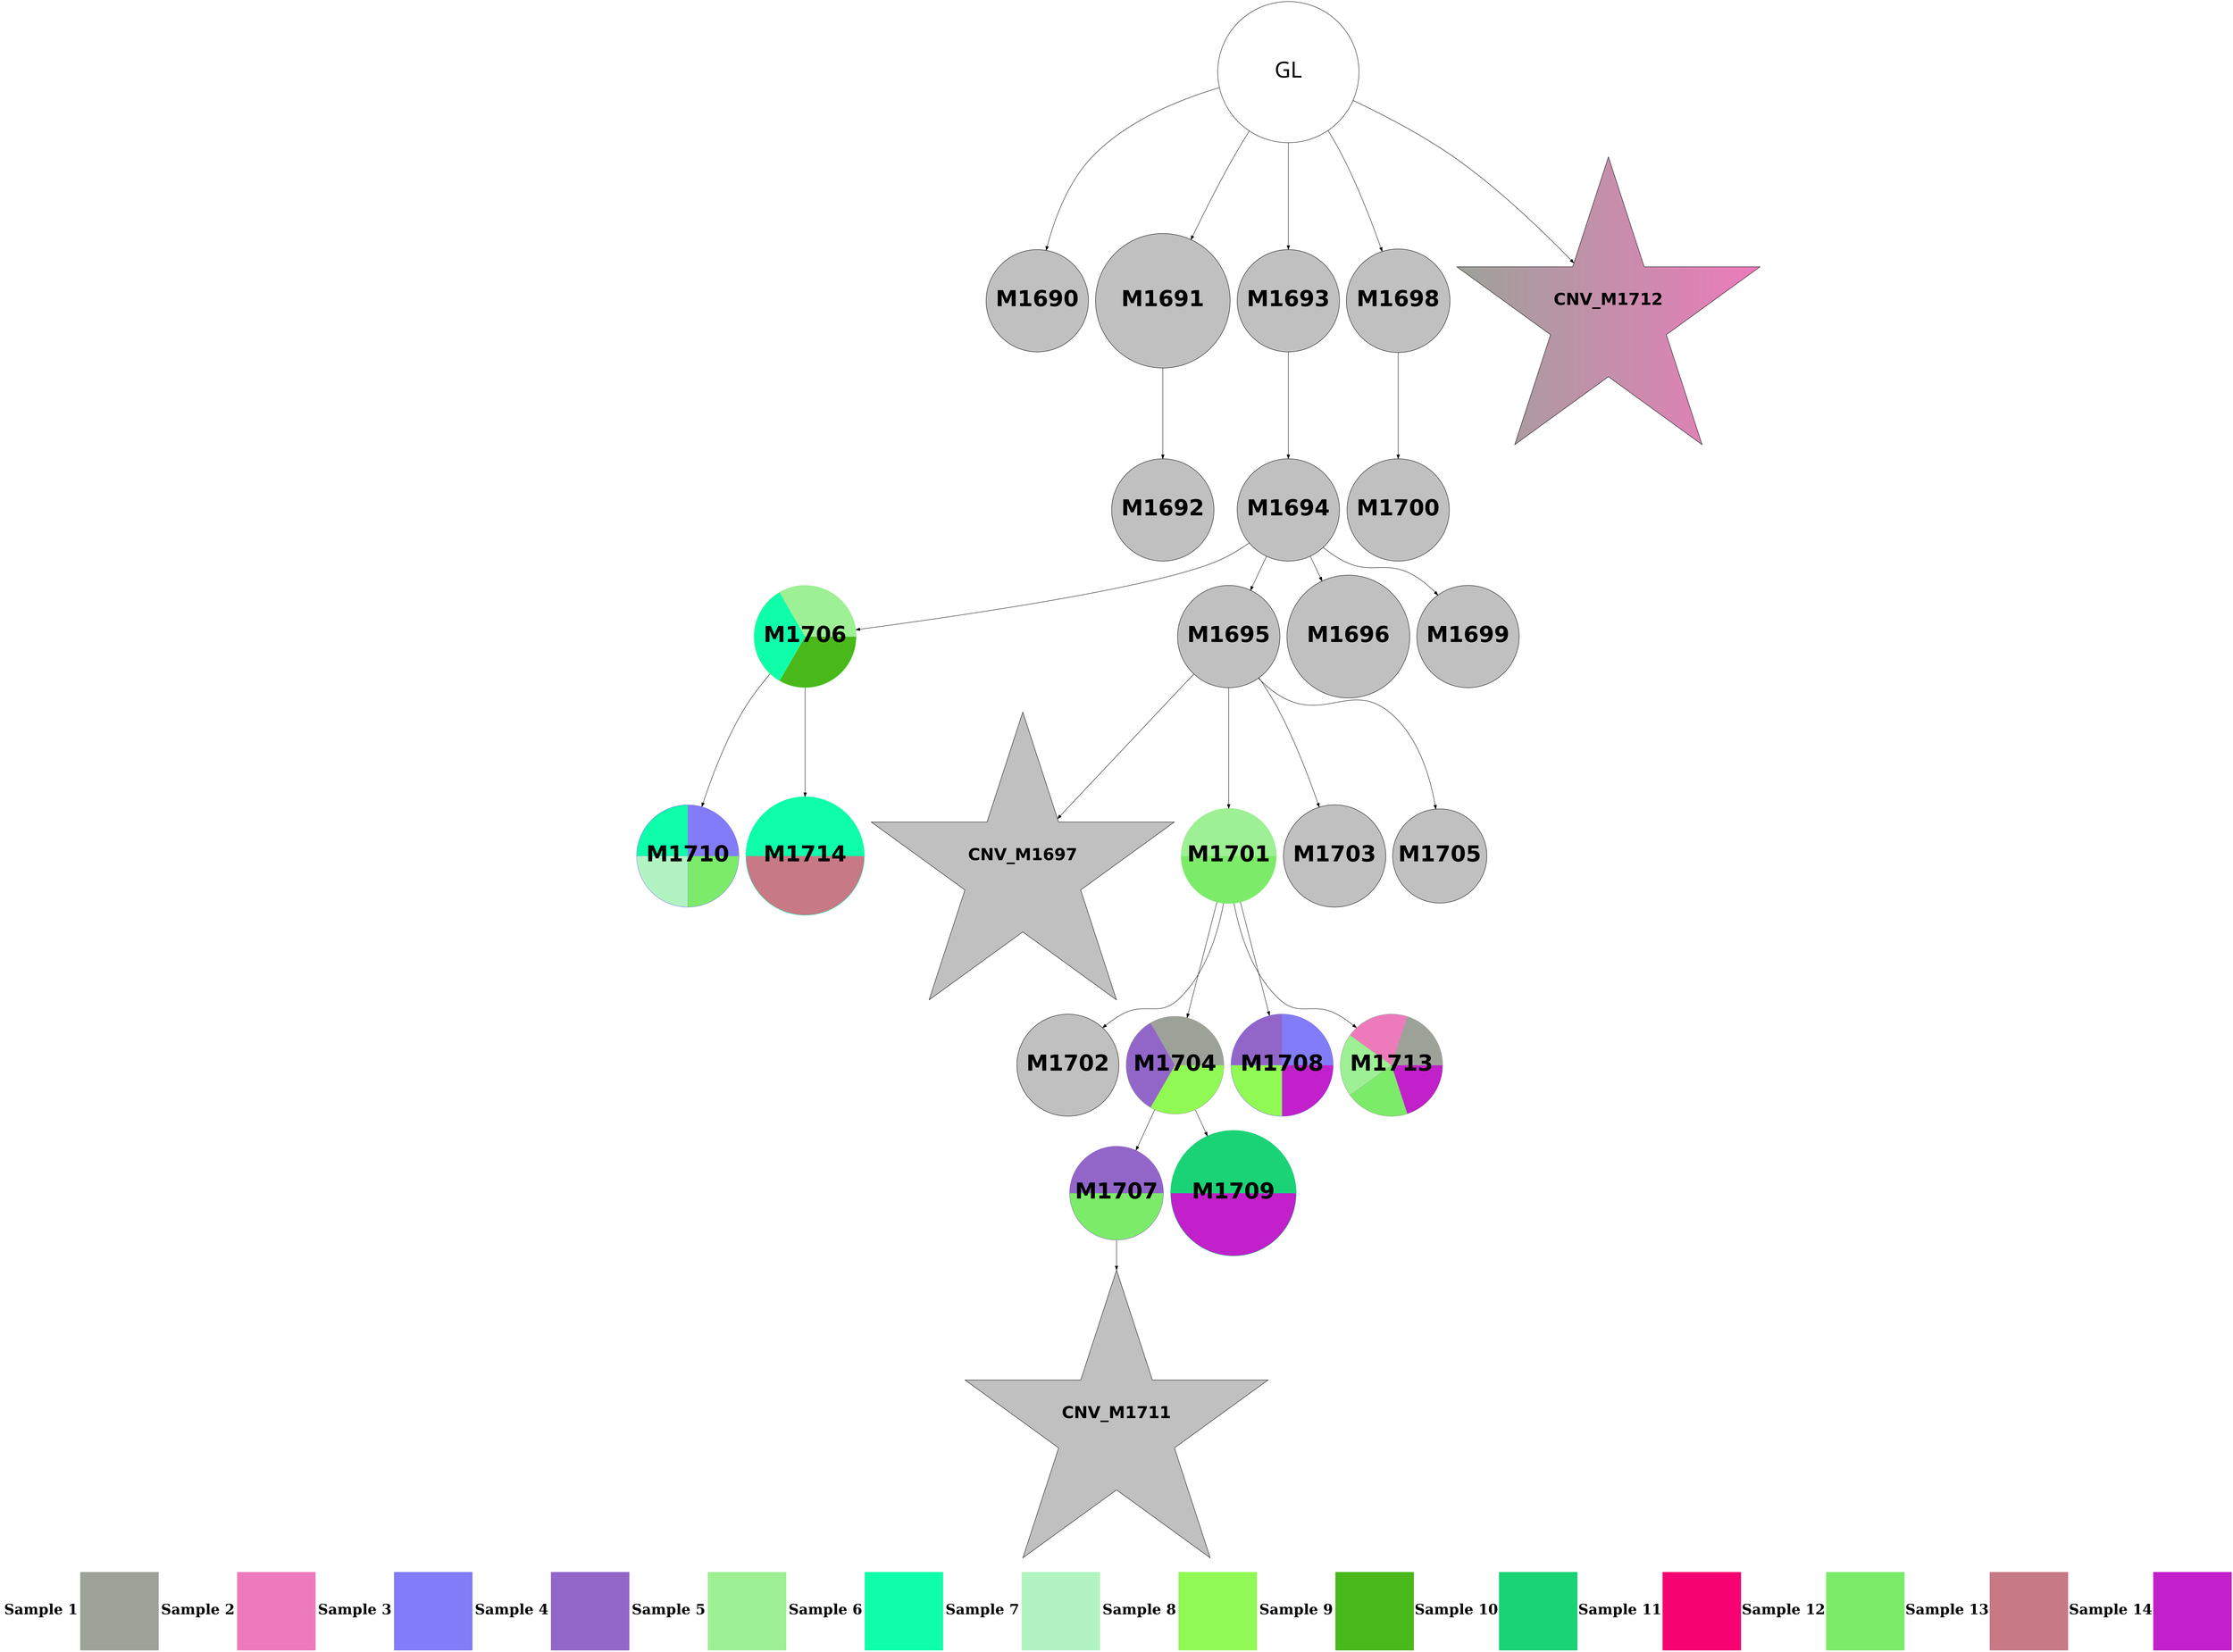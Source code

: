 digraph G { 
rankdir=TB;
1696 -> 1697;
1696 -> 1698;
1696 -> 1700;
1696 -> 1705;
1696 -> 1719;
1713 -> 1717;
1713 -> 1721;
1698 -> 1699;
1714 -> 1718;
1700 -> 1701;
1701 -> 1702;
1701 -> 1703;
1701 -> 1706;
1701 -> 1713;
1702 -> 1704;
1702 -> 1708;
1702 -> 1710;
1702 -> 1712;
1705 -> 1707;
1708 -> 1709;
1708 -> 1711;
1708 -> 1715;
1708 -> 1720;
1711 -> 1714;
1711 -> 1716;
1706 [shape=circle style=filled fillcolor=grey fontname="helvetica-bold" fontsize=56 label="M1699" width=1.12 height=2 ];
1720 [shape=circle style=wedged color="#9da299:#ed7bbc:#9ef094:#7ceb69:#c120ca" fontname="helvetica-bold" fontsize=56 label="M1713" width=0.26 height=2 ];
1702 [shape=circle style=filled fillcolor=grey fontname="helvetica-bold" fontsize=56 label="M1695" width=0.22 height=2 ];
1699 [shape=circle style=filled fillcolor=grey fontname="helvetica-bold" fontsize=56 label="M1692" width=1.02 height=2 ];
1700 [shape=circle style=filled fillcolor=grey fontname="helvetica-bold" fontsize=56 label="M1693" width=1.32 height=2 ];
1704 [shape=star style=filled fillcolor=grey fontname="helvetica-bold" fontsize=42 label="CNV_M1697"];
1715 [shape=circle style=wedged color="#827cf8:#9266c9:#91f953:#c120ca" fontname="helvetica-bold" fontsize=56 label="M1708" width=1.82 height=2 ];
1716 [shape=circle style=wedged color="#1ad376:#c120ca" fontname="helvetica-bold" fontsize=56 label="M1709" width=4.45 height=2 ];
1712 [shape=circle style=filled fillcolor=grey fontname="helvetica-bold" fontsize=56 label="M1705" width=3.34 height=2 ];
1707 [shape=circle style=filled fillcolor=grey fontname="helvetica-bold" fontsize=56 label="M1700" width=0.4 height=2 ];
1711 [shape=circle style=wedged color="#9da299:#9266c9:#91f953" fontname="helvetica-bold" fontsize=56 label="M1704" width=2.39 height=2 ];
1709 [shape=circle style=filled fillcolor=grey fontname="helvetica-bold" fontsize=56 label="M1702" width=3.61 height=2 ];
1698 [shape=circle style=filled fillcolor=grey fontname="helvetica-bold" fontsize=56 label="M1691" width=4.77 height=2 ];
1701 [shape=circle style=filled fillcolor=grey fontname="helvetica-bold" fontsize=56 label="M1694" width=1.56 height=2 ];
1697 [shape=circle style=filled fillcolor=grey fontname="helvetica-bold" fontsize=56 label="M1690" width=1.25 height=2 ];
1705 [shape=circle style=filled fillcolor=grey fontname="helvetica-bold" fontsize=56 label="M1698" width=3.67 height=2 ];
1714 [shape=circle style=wedged color="#9266c9:#7ceb69" fontname="helvetica-bold" fontsize=56 label="M1707" width=3.17 height=2 ];
1708 [shape=circle style=wedged color="#9ef094:#7ceb69" fontname="helvetica-bold" fontsize=56 label="M1701" width=2.86 height=2 ];
1703 [shape=circle style=filled fillcolor=grey fontname="helvetica-bold" fontsize=56 label="M1696" width=4.35 height=2 ];
1718 [shape=star style=filled fillcolor=grey fontname="helvetica-bold" fontsize=42 label="CNV_M1711"];
1713 [shape=circle style=wedged color="#9ef094:#0efeaa:#48b81b" fontname="helvetica-bold" fontsize=56 label="M1706" width=1.66 height=2 ];
1717 [shape=circle style=wedged color="#827cf8:#0efeaa:#b1f4c2:#7ceb69" fontname="helvetica-bold" fontsize=56 label="M1710" width=1.42 height=2 ];
1719 [shape=star style=filled fillcolor="#9da299:#ed7bbc:#f50370" fontname="helvetica-bold" fontsize=42 label="CNV_M1712"];
1721 [shape=circle style=wedged color="#0efeaa:#c77985" fontname="helvetica-bold" fontsize=56 label="M1714" width=4.2 height=2 ];
1696 [label="GL" fontname="arial-bold" fontsize=56 width=5 height=5];
1710 [shape=circle style=filled fillcolor=grey fontname="helvetica-bold" fontsize=56 label="M1703" width=1.52 height=2 ];
{rank=sink;
Legend[shape=none, margin=0, label=<<TABLE border="0" cellborder="0" cellspacing="0"> 
<TR><TD width="200" height="200" colspan="1"><FONT POINT-SIZE="36.0"><B>Sample 1</B></FONT></TD><TD width="200" height="200" colspan="1" BGCOLOR="#9da299"></TD>
<TD width="200" height="200" colspan="1"><FONT POINT-SIZE="36.0"><B>Sample 2</B></FONT></TD><TD width="200" height="200" colspan="1" BGCOLOR="#ed7bbc"></TD>
<TD width="200" height="200" colspan="1"><FONT POINT-SIZE="36.0"><B>Sample 3</B></FONT></TD><TD width="200" height="200" colspan="1" BGCOLOR="#827cf8"></TD>
<TD width="200" height="200" colspan="1"><FONT POINT-SIZE="36.0"><B>Sample 4</B></FONT></TD><TD width="200" height="200" colspan="1" BGCOLOR="#9266c9"></TD>
<TD width="200" height="200" colspan="1"><FONT POINT-SIZE="36.0"><B>Sample 5</B></FONT></TD><TD width="200" height="200" colspan="1" BGCOLOR="#9ef094"></TD>
<TD width="200" height="200" colspan="1"><FONT POINT-SIZE="36.0"><B>Sample 6</B></FONT></TD><TD width="200" height="200" colspan="1" BGCOLOR="#0efeaa"></TD>
<TD width="200" height="200" colspan="1"><FONT POINT-SIZE="36.0"><B>Sample 7</B></FONT></TD><TD width="200" height="200" colspan="1" BGCOLOR="#b1f4c2"></TD>
<TD width="200" height="200" colspan="1"><FONT POINT-SIZE="36.0"><B>Sample 8</B></FONT></TD><TD width="200" height="200" colspan="1" BGCOLOR="#91f953"></TD>
<TD width="200" height="200" colspan="1"><FONT POINT-SIZE="36.0"><B>Sample 9</B></FONT></TD><TD width="200" height="200" colspan="1" BGCOLOR="#48b81b"></TD>
<TD width="200" height="200" colspan="1"><FONT POINT-SIZE="36.0"><B>Sample 10</B></FONT></TD><TD width="200" height="200" colspan="1" BGCOLOR="#1ad376"></TD>
<TD width="200" height="200" colspan="1"><FONT POINT-SIZE="36.0"><B>Sample 11</B></FONT></TD><TD width="200" height="200" colspan="1" BGCOLOR="#f50370"></TD>
<TD width="200" height="200" colspan="1"><FONT POINT-SIZE="36.0"><B>Sample 12</B></FONT></TD><TD width="200" height="200" colspan="1" BGCOLOR="#7ceb69"></TD>
<TD width="200" height="200" colspan="1"><FONT POINT-SIZE="36.0"><B>Sample 13</B></FONT></TD><TD width="200" height="200" colspan="1" BGCOLOR="#c77985"></TD>
<TD width="200" height="200" colspan="1"><FONT POINT-SIZE="36.0"><B>Sample 14</B></FONT></TD><TD width="200" height="200" colspan="1" BGCOLOR="#c120ca"></TD>
</TR></TABLE>>];
} 
}